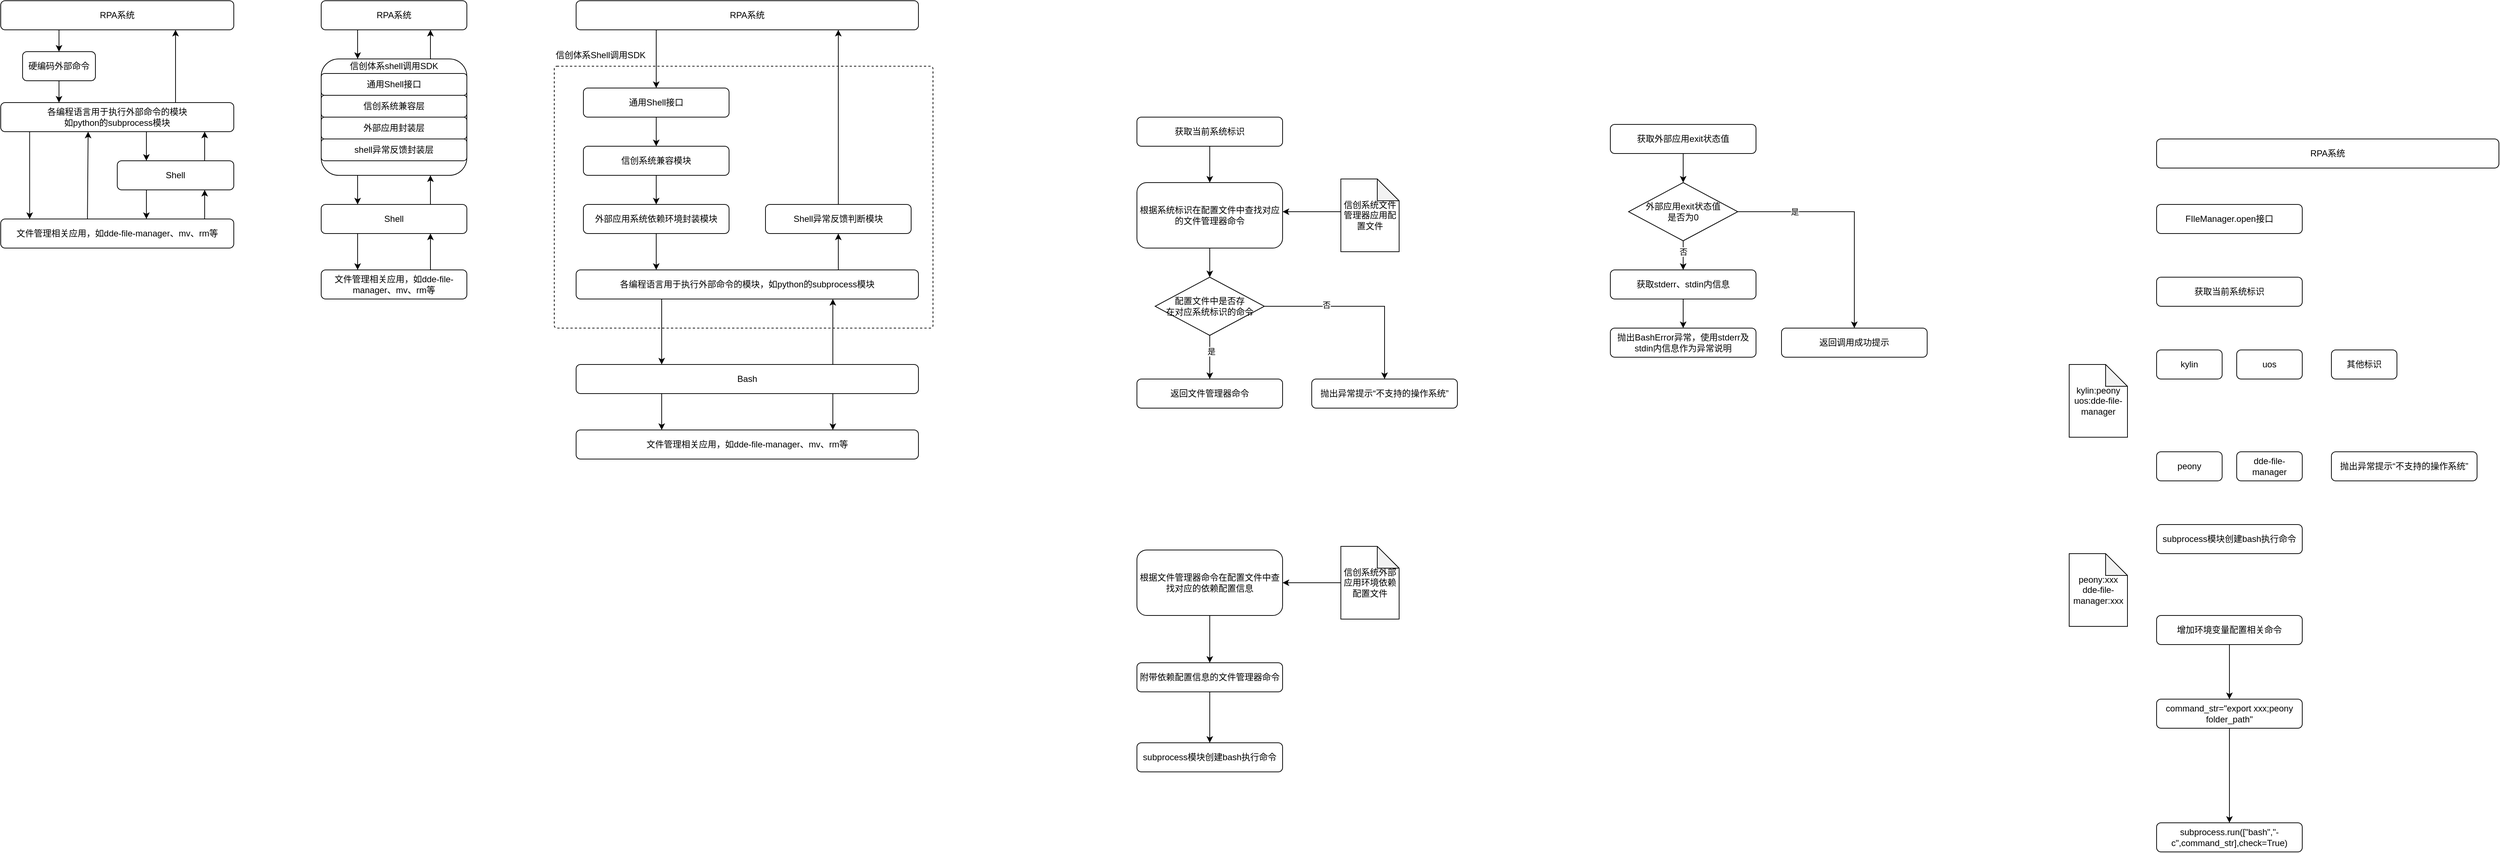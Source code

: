 <mxfile version="22.0.8" type="github">
  <diagram name="第 1 页" id="TP1V4fHeTRA3vRTPvK3x">
    <mxGraphModel dx="1085" dy="532" grid="1" gridSize="10" guides="1" tooltips="1" connect="1" arrows="1" fold="1" page="1" pageScale="1" pageWidth="827" pageHeight="1169" math="0" shadow="0">
      <root>
        <mxCell id="0" />
        <mxCell id="1" parent="0" />
        <mxCell id="4PUE3C8j-RCjqCMSjhHY-39" value="" style="rounded=1;whiteSpace=wrap;html=1;dashed=1;arcSize=1;" vertex="1" parent="1">
          <mxGeometry x="920" y="250" width="520" height="360" as="geometry" />
        </mxCell>
        <mxCell id="4PUE3C8j-RCjqCMSjhHY-73" style="edgeStyle=orthogonalEdgeStyle;rounded=0;orthogonalLoop=1;jettySize=auto;html=1;exitX=0.25;exitY=1;exitDx=0;exitDy=0;entryX=0.5;entryY=0;entryDx=0;entryDy=0;" edge="1" parent="1" source="4PUE3C8j-RCjqCMSjhHY-1" target="4PUE3C8j-RCjqCMSjhHY-72">
          <mxGeometry relative="1" as="geometry" />
        </mxCell>
        <mxCell id="4PUE3C8j-RCjqCMSjhHY-1" value="RPA系统" style="rounded=1;whiteSpace=wrap;html=1;" vertex="1" parent="1">
          <mxGeometry x="160" y="160" width="320" height="40" as="geometry" />
        </mxCell>
        <mxCell id="4PUE3C8j-RCjqCMSjhHY-75" style="edgeStyle=orthogonalEdgeStyle;rounded=0;orthogonalLoop=1;jettySize=auto;html=1;entryX=0.75;entryY=1;entryDx=0;entryDy=0;exitX=0.75;exitY=0;exitDx=0;exitDy=0;" edge="1" parent="1" source="4PUE3C8j-RCjqCMSjhHY-2" target="4PUE3C8j-RCjqCMSjhHY-1">
          <mxGeometry relative="1" as="geometry" />
        </mxCell>
        <mxCell id="4PUE3C8j-RCjqCMSjhHY-81" style="edgeStyle=orthogonalEdgeStyle;rounded=0;orthogonalLoop=1;jettySize=auto;html=1;entryX=0.25;entryY=0;entryDx=0;entryDy=0;" edge="1" parent="1" source="4PUE3C8j-RCjqCMSjhHY-2" target="4PUE3C8j-RCjqCMSjhHY-3">
          <mxGeometry relative="1" as="geometry">
            <Array as="points">
              <mxPoint x="360" y="350" />
              <mxPoint x="360" y="350" />
            </Array>
          </mxGeometry>
        </mxCell>
        <mxCell id="4PUE3C8j-RCjqCMSjhHY-86" style="edgeStyle=orthogonalEdgeStyle;rounded=0;orthogonalLoop=1;jettySize=auto;html=1;exitX=0.124;exitY=0.992;exitDx=0;exitDy=0;exitPerimeter=0;" edge="1" parent="1" source="4PUE3C8j-RCjqCMSjhHY-2" target="4PUE3C8j-RCjqCMSjhHY-4">
          <mxGeometry relative="1" as="geometry">
            <mxPoint x="310" y="360" as="targetPoint" />
            <Array as="points">
              <mxPoint x="200" y="430" />
              <mxPoint x="200" y="430" />
            </Array>
          </mxGeometry>
        </mxCell>
        <mxCell id="4PUE3C8j-RCjqCMSjhHY-2" value="各编程语言用于执行外部命令的模块&lt;br&gt;如python的subprocess模块" style="rounded=1;whiteSpace=wrap;html=1;" vertex="1" parent="1">
          <mxGeometry x="160" y="300" width="320" height="40" as="geometry" />
        </mxCell>
        <mxCell id="4PUE3C8j-RCjqCMSjhHY-83" style="edgeStyle=orthogonalEdgeStyle;rounded=0;orthogonalLoop=1;jettySize=auto;html=1;exitX=0.75;exitY=0;exitDx=0;exitDy=0;" edge="1" parent="1" source="4PUE3C8j-RCjqCMSjhHY-3">
          <mxGeometry relative="1" as="geometry">
            <mxPoint x="440" y="340" as="targetPoint" />
            <Array as="points">
              <mxPoint x="440" y="340" />
            </Array>
          </mxGeometry>
        </mxCell>
        <mxCell id="4PUE3C8j-RCjqCMSjhHY-84" value="" style="edgeStyle=orthogonalEdgeStyle;rounded=0;orthogonalLoop=1;jettySize=auto;html=1;" edge="1" parent="1" source="4PUE3C8j-RCjqCMSjhHY-3" target="4PUE3C8j-RCjqCMSjhHY-4">
          <mxGeometry relative="1" as="geometry">
            <Array as="points">
              <mxPoint x="360" y="430" />
              <mxPoint x="360" y="430" />
            </Array>
          </mxGeometry>
        </mxCell>
        <mxCell id="4PUE3C8j-RCjqCMSjhHY-3" value="Shell" style="rounded=1;whiteSpace=wrap;html=1;" vertex="1" parent="1">
          <mxGeometry x="320" y="380" width="160" height="40" as="geometry" />
        </mxCell>
        <mxCell id="4PUE3C8j-RCjqCMSjhHY-85" style="edgeStyle=orthogonalEdgeStyle;rounded=0;orthogonalLoop=1;jettySize=auto;html=1;entryX=0.75;entryY=1;entryDx=0;entryDy=0;" edge="1" parent="1" source="4PUE3C8j-RCjqCMSjhHY-4" target="4PUE3C8j-RCjqCMSjhHY-3">
          <mxGeometry relative="1" as="geometry">
            <Array as="points">
              <mxPoint x="440" y="450" />
              <mxPoint x="440" y="450" />
            </Array>
          </mxGeometry>
        </mxCell>
        <mxCell id="4PUE3C8j-RCjqCMSjhHY-88" style="edgeStyle=orthogonalEdgeStyle;rounded=0;orthogonalLoop=1;jettySize=auto;html=1;exitX=0.372;exitY=0.032;exitDx=0;exitDy=0;exitPerimeter=0;" edge="1" parent="1" source="4PUE3C8j-RCjqCMSjhHY-4" target="4PUE3C8j-RCjqCMSjhHY-2">
          <mxGeometry relative="1" as="geometry">
            <Array as="points">
              <mxPoint x="280" y="461" />
            </Array>
          </mxGeometry>
        </mxCell>
        <mxCell id="4PUE3C8j-RCjqCMSjhHY-4" value="文件管理相关应用，如dde-file-manager、mv、rm等" style="rounded=1;whiteSpace=wrap;html=1;" vertex="1" parent="1">
          <mxGeometry x="160" y="460" width="320" height="40" as="geometry" />
        </mxCell>
        <mxCell id="4PUE3C8j-RCjqCMSjhHY-16" style="edgeStyle=orthogonalEdgeStyle;rounded=0;orthogonalLoop=1;jettySize=auto;html=1;entryX=0.25;entryY=0;entryDx=0;entryDy=0;" edge="1" source="4PUE3C8j-RCjqCMSjhHY-17" target="4PUE3C8j-RCjqCMSjhHY-20" parent="1">
          <mxGeometry relative="1" as="geometry">
            <Array as="points">
              <mxPoint x="650" y="210" />
              <mxPoint x="650" y="210" />
            </Array>
          </mxGeometry>
        </mxCell>
        <mxCell id="4PUE3C8j-RCjqCMSjhHY-17" value="RPA系统" style="rounded=1;whiteSpace=wrap;html=1;" vertex="1" parent="1">
          <mxGeometry x="600" y="160" width="200" height="40" as="geometry" />
        </mxCell>
        <mxCell id="4PUE3C8j-RCjqCMSjhHY-18" style="edgeStyle=orthogonalEdgeStyle;rounded=0;orthogonalLoop=1;jettySize=auto;html=1;entryX=0.25;entryY=0;entryDx=0;entryDy=0;" edge="1" source="4PUE3C8j-RCjqCMSjhHY-20" target="4PUE3C8j-RCjqCMSjhHY-23" parent="1">
          <mxGeometry relative="1" as="geometry">
            <Array as="points">
              <mxPoint x="650" y="290" />
              <mxPoint x="650" y="290" />
            </Array>
          </mxGeometry>
        </mxCell>
        <mxCell id="4PUE3C8j-RCjqCMSjhHY-19" style="edgeStyle=orthogonalEdgeStyle;rounded=0;orthogonalLoop=1;jettySize=auto;html=1;entryX=0.75;entryY=1;entryDx=0;entryDy=0;" edge="1" source="4PUE3C8j-RCjqCMSjhHY-20" target="4PUE3C8j-RCjqCMSjhHY-17" parent="1">
          <mxGeometry relative="1" as="geometry">
            <Array as="points">
              <mxPoint x="750" y="230" />
              <mxPoint x="750" y="230" />
            </Array>
          </mxGeometry>
        </mxCell>
        <mxCell id="4PUE3C8j-RCjqCMSjhHY-20" value="" style="rounded=1;whiteSpace=wrap;html=1;" vertex="1" parent="1">
          <mxGeometry x="600" y="240" width="200" height="160" as="geometry" />
        </mxCell>
        <mxCell id="4PUE3C8j-RCjqCMSjhHY-21" style="edgeStyle=orthogonalEdgeStyle;rounded=0;orthogonalLoop=1;jettySize=auto;html=1;entryX=0.25;entryY=0;entryDx=0;entryDy=0;" edge="1" source="4PUE3C8j-RCjqCMSjhHY-23" target="4PUE3C8j-RCjqCMSjhHY-25" parent="1">
          <mxGeometry relative="1" as="geometry">
            <Array as="points">
              <mxPoint x="650" y="510" />
              <mxPoint x="650" y="510" />
            </Array>
          </mxGeometry>
        </mxCell>
        <mxCell id="4PUE3C8j-RCjqCMSjhHY-32" style="edgeStyle=orthogonalEdgeStyle;rounded=0;orthogonalLoop=1;jettySize=auto;html=1;entryX=0.75;entryY=1;entryDx=0;entryDy=0;" edge="1" parent="1" source="4PUE3C8j-RCjqCMSjhHY-23" target="4PUE3C8j-RCjqCMSjhHY-20">
          <mxGeometry relative="1" as="geometry">
            <Array as="points">
              <mxPoint x="750" y="430" />
              <mxPoint x="750" y="430" />
            </Array>
          </mxGeometry>
        </mxCell>
        <mxCell id="4PUE3C8j-RCjqCMSjhHY-23" value="Shell" style="rounded=1;whiteSpace=wrap;html=1;" vertex="1" parent="1">
          <mxGeometry x="600" y="440" width="200" height="40" as="geometry" />
        </mxCell>
        <mxCell id="4PUE3C8j-RCjqCMSjhHY-24" style="edgeStyle=orthogonalEdgeStyle;rounded=0;orthogonalLoop=1;jettySize=auto;html=1;entryX=0.75;entryY=1;entryDx=0;entryDy=0;" edge="1" source="4PUE3C8j-RCjqCMSjhHY-25" target="4PUE3C8j-RCjqCMSjhHY-23" parent="1">
          <mxGeometry relative="1" as="geometry">
            <Array as="points">
              <mxPoint x="750" y="530" />
              <mxPoint x="750" y="530" />
            </Array>
          </mxGeometry>
        </mxCell>
        <mxCell id="4PUE3C8j-RCjqCMSjhHY-25" value="文件管理相关应用，如dde-file-manager、mv、rm等" style="rounded=1;whiteSpace=wrap;html=1;" vertex="1" parent="1">
          <mxGeometry x="600" y="530" width="200" height="40" as="geometry" />
        </mxCell>
        <mxCell id="4PUE3C8j-RCjqCMSjhHY-26" value="通用Shell接口" style="rounded=1;whiteSpace=wrap;html=1;" vertex="1" parent="1">
          <mxGeometry x="600" y="260" width="200" height="30" as="geometry" />
        </mxCell>
        <mxCell id="4PUE3C8j-RCjqCMSjhHY-29" value="信创系统兼容层" style="rounded=1;whiteSpace=wrap;html=1;" vertex="1" parent="1">
          <mxGeometry x="600" y="290" width="200" height="30" as="geometry" />
        </mxCell>
        <mxCell id="4PUE3C8j-RCjqCMSjhHY-30" value="shell异常反馈封装层" style="rounded=1;whiteSpace=wrap;html=1;" vertex="1" parent="1">
          <mxGeometry x="600" y="350" width="200" height="30" as="geometry" />
        </mxCell>
        <mxCell id="4PUE3C8j-RCjqCMSjhHY-31" value="外部应用封装层" style="rounded=1;whiteSpace=wrap;html=1;" vertex="1" parent="1">
          <mxGeometry x="600" y="320" width="200" height="30" as="geometry" />
        </mxCell>
        <mxCell id="4PUE3C8j-RCjqCMSjhHY-33" value="信创体系shell调用SDK" style="text;html=1;strokeColor=none;fillColor=none;align=center;verticalAlign=middle;whiteSpace=wrap;rounded=0;" vertex="1" parent="1">
          <mxGeometry x="630" y="240" width="140" height="20" as="geometry" />
        </mxCell>
        <mxCell id="4PUE3C8j-RCjqCMSjhHY-51" style="edgeStyle=orthogonalEdgeStyle;rounded=0;orthogonalLoop=1;jettySize=auto;html=1;entryX=0.5;entryY=0;entryDx=0;entryDy=0;" edge="1" parent="1" source="4PUE3C8j-RCjqCMSjhHY-34" target="4PUE3C8j-RCjqCMSjhHY-46">
          <mxGeometry relative="1" as="geometry" />
        </mxCell>
        <mxCell id="4PUE3C8j-RCjqCMSjhHY-34" value="通用Shell接口" style="rounded=1;whiteSpace=wrap;html=1;" vertex="1" parent="1">
          <mxGeometry x="960" y="280" width="200" height="40" as="geometry" />
        </mxCell>
        <mxCell id="4PUE3C8j-RCjqCMSjhHY-99" style="edgeStyle=orthogonalEdgeStyle;rounded=0;orthogonalLoop=1;jettySize=auto;html=1;entryX=0.75;entryY=1;entryDx=0;entryDy=0;" edge="1" parent="1" source="4PUE3C8j-RCjqCMSjhHY-41" target="4PUE3C8j-RCjqCMSjhHY-91">
          <mxGeometry relative="1" as="geometry">
            <Array as="points">
              <mxPoint x="1303" y="615" />
            </Array>
          </mxGeometry>
        </mxCell>
        <mxCell id="4PUE3C8j-RCjqCMSjhHY-101" style="edgeStyle=orthogonalEdgeStyle;rounded=0;orthogonalLoop=1;jettySize=auto;html=1;entryX=0.25;entryY=0;entryDx=0;entryDy=0;" edge="1" parent="1" source="4PUE3C8j-RCjqCMSjhHY-41" target="4PUE3C8j-RCjqCMSjhHY-100">
          <mxGeometry relative="1" as="geometry">
            <Array as="points">
              <mxPoint x="1068" y="725" />
            </Array>
          </mxGeometry>
        </mxCell>
        <mxCell id="4PUE3C8j-RCjqCMSjhHY-102" style="edgeStyle=orthogonalEdgeStyle;rounded=0;orthogonalLoop=1;jettySize=auto;html=1;entryX=0.75;entryY=0;entryDx=0;entryDy=0;" edge="1" parent="1" source="4PUE3C8j-RCjqCMSjhHY-41" target="4PUE3C8j-RCjqCMSjhHY-100">
          <mxGeometry relative="1" as="geometry">
            <Array as="points">
              <mxPoint x="1303" y="725" />
            </Array>
          </mxGeometry>
        </mxCell>
        <mxCell id="4PUE3C8j-RCjqCMSjhHY-41" value="Bash" style="rounded=1;whiteSpace=wrap;html=1;" vertex="1" parent="1">
          <mxGeometry x="950" y="660" width="470" height="40" as="geometry" />
        </mxCell>
        <mxCell id="4PUE3C8j-RCjqCMSjhHY-94" style="edgeStyle=orthogonalEdgeStyle;rounded=0;orthogonalLoop=1;jettySize=auto;html=1;" edge="1" parent="1" source="4PUE3C8j-RCjqCMSjhHY-44" target="4PUE3C8j-RCjqCMSjhHY-80">
          <mxGeometry relative="1" as="geometry">
            <Array as="points">
              <mxPoint x="1310" y="210" />
              <mxPoint x="1310" y="210" />
            </Array>
          </mxGeometry>
        </mxCell>
        <mxCell id="4PUE3C8j-RCjqCMSjhHY-44" value="Shell异常反馈判断模块" style="rounded=1;whiteSpace=wrap;html=1;" vertex="1" parent="1">
          <mxGeometry x="1210" y="440" width="200" height="40" as="geometry" />
        </mxCell>
        <mxCell id="4PUE3C8j-RCjqCMSjhHY-52" style="edgeStyle=orthogonalEdgeStyle;rounded=0;orthogonalLoop=1;jettySize=auto;html=1;" edge="1" parent="1" source="4PUE3C8j-RCjqCMSjhHY-46" target="4PUE3C8j-RCjqCMSjhHY-47">
          <mxGeometry relative="1" as="geometry">
            <Array as="points">
              <mxPoint x="1060" y="430" />
              <mxPoint x="1060" y="430" />
            </Array>
          </mxGeometry>
        </mxCell>
        <mxCell id="4PUE3C8j-RCjqCMSjhHY-46" value="信创系统兼容模块" style="rounded=1;whiteSpace=wrap;html=1;" vertex="1" parent="1">
          <mxGeometry x="960" y="360" width="200" height="40" as="geometry" />
        </mxCell>
        <mxCell id="4PUE3C8j-RCjqCMSjhHY-92" style="edgeStyle=orthogonalEdgeStyle;rounded=0;orthogonalLoop=1;jettySize=auto;html=1;" edge="1" parent="1" source="4PUE3C8j-RCjqCMSjhHY-47" target="4PUE3C8j-RCjqCMSjhHY-91">
          <mxGeometry relative="1" as="geometry">
            <Array as="points">
              <mxPoint x="1060" y="520" />
              <mxPoint x="1060" y="520" />
            </Array>
          </mxGeometry>
        </mxCell>
        <mxCell id="4PUE3C8j-RCjqCMSjhHY-47" value="外部应用系统依赖环境封装模块" style="rounded=1;whiteSpace=wrap;html=1;" vertex="1" parent="1">
          <mxGeometry x="960" y="440" width="200" height="40" as="geometry" />
        </mxCell>
        <mxCell id="4PUE3C8j-RCjqCMSjhHY-74" style="edgeStyle=orthogonalEdgeStyle;rounded=0;orthogonalLoop=1;jettySize=auto;html=1;entryX=0.25;entryY=0;entryDx=0;entryDy=0;" edge="1" parent="1" source="4PUE3C8j-RCjqCMSjhHY-72" target="4PUE3C8j-RCjqCMSjhHY-2">
          <mxGeometry relative="1" as="geometry" />
        </mxCell>
        <mxCell id="4PUE3C8j-RCjqCMSjhHY-72" value="硬编码外部命令" style="rounded=1;whiteSpace=wrap;html=1;" vertex="1" parent="1">
          <mxGeometry x="190" y="230" width="100" height="40" as="geometry" />
        </mxCell>
        <mxCell id="4PUE3C8j-RCjqCMSjhHY-96" style="edgeStyle=orthogonalEdgeStyle;rounded=0;orthogonalLoop=1;jettySize=auto;html=1;" edge="1" parent="1" source="4PUE3C8j-RCjqCMSjhHY-80" target="4PUE3C8j-RCjqCMSjhHY-34">
          <mxGeometry relative="1" as="geometry">
            <Array as="points">
              <mxPoint x="1060" y="220" />
              <mxPoint x="1060" y="220" />
            </Array>
          </mxGeometry>
        </mxCell>
        <mxCell id="4PUE3C8j-RCjqCMSjhHY-80" value="RPA系统" style="rounded=1;whiteSpace=wrap;html=1;" vertex="1" parent="1">
          <mxGeometry x="950" y="160" width="470" height="40" as="geometry" />
        </mxCell>
        <mxCell id="4PUE3C8j-RCjqCMSjhHY-95" style="edgeStyle=orthogonalEdgeStyle;rounded=0;orthogonalLoop=1;jettySize=auto;html=1;" edge="1" parent="1" source="4PUE3C8j-RCjqCMSjhHY-91" target="4PUE3C8j-RCjqCMSjhHY-44">
          <mxGeometry relative="1" as="geometry">
            <Array as="points">
              <mxPoint x="1310" y="520" />
              <mxPoint x="1310" y="520" />
            </Array>
          </mxGeometry>
        </mxCell>
        <mxCell id="4PUE3C8j-RCjqCMSjhHY-98" style="edgeStyle=orthogonalEdgeStyle;rounded=0;orthogonalLoop=1;jettySize=auto;html=1;entryX=0.25;entryY=0;entryDx=0;entryDy=0;" edge="1" parent="1" source="4PUE3C8j-RCjqCMSjhHY-91" target="4PUE3C8j-RCjqCMSjhHY-41">
          <mxGeometry relative="1" as="geometry">
            <Array as="points">
              <mxPoint x="1068" y="615" />
            </Array>
          </mxGeometry>
        </mxCell>
        <mxCell id="4PUE3C8j-RCjqCMSjhHY-91" value="各编程语言用于执行外部命令的模块，如python的subprocess模块" style="rounded=1;whiteSpace=wrap;html=1;" vertex="1" parent="1">
          <mxGeometry x="950" y="530" width="470" height="40" as="geometry" />
        </mxCell>
        <mxCell id="4PUE3C8j-RCjqCMSjhHY-100" value="文件管理相关应用，如dde-file-manager、mv、rm等" style="rounded=1;whiteSpace=wrap;html=1;" vertex="1" parent="1">
          <mxGeometry x="950" y="750" width="470" height="40" as="geometry" />
        </mxCell>
        <mxCell id="4PUE3C8j-RCjqCMSjhHY-103" value="信创体系Shell调用SDK" style="text;html=1;strokeColor=none;fillColor=none;align=left;verticalAlign=middle;whiteSpace=wrap;rounded=0;" vertex="1" parent="1">
          <mxGeometry x="920" y="220" width="140" height="30" as="geometry" />
        </mxCell>
        <mxCell id="4PUE3C8j-RCjqCMSjhHY-112" style="edgeStyle=orthogonalEdgeStyle;rounded=0;orthogonalLoop=1;jettySize=auto;html=1;" edge="1" parent="1" source="4PUE3C8j-RCjqCMSjhHY-105" target="4PUE3C8j-RCjqCMSjhHY-108">
          <mxGeometry relative="1" as="geometry">
            <Array as="points">
              <mxPoint x="1990" y="450" />
              <mxPoint x="1990" y="450" />
            </Array>
          </mxGeometry>
        </mxCell>
        <mxCell id="4PUE3C8j-RCjqCMSjhHY-105" value="信创系统文件管理器应用配置文件" style="shape=note;whiteSpace=wrap;html=1;backgroundOutline=1;darkOpacity=0.05;" vertex="1" parent="1">
          <mxGeometry x="2000" y="405" width="80" height="100" as="geometry" />
        </mxCell>
        <mxCell id="4PUE3C8j-RCjqCMSjhHY-113" style="edgeStyle=orthogonalEdgeStyle;rounded=0;orthogonalLoop=1;jettySize=auto;html=1;" edge="1" parent="1" source="4PUE3C8j-RCjqCMSjhHY-106" target="4PUE3C8j-RCjqCMSjhHY-108">
          <mxGeometry relative="1" as="geometry" />
        </mxCell>
        <mxCell id="4PUE3C8j-RCjqCMSjhHY-106" value="获取当前系统标识" style="rounded=1;whiteSpace=wrap;html=1;" vertex="1" parent="1">
          <mxGeometry x="1720" y="320" width="200" height="40" as="geometry" />
        </mxCell>
        <mxCell id="4PUE3C8j-RCjqCMSjhHY-132" style="edgeStyle=orthogonalEdgeStyle;rounded=0;orthogonalLoop=1;jettySize=auto;html=1;" edge="1" parent="1" source="4PUE3C8j-RCjqCMSjhHY-108" target="4PUE3C8j-RCjqCMSjhHY-131">
          <mxGeometry relative="1" as="geometry" />
        </mxCell>
        <mxCell id="4PUE3C8j-RCjqCMSjhHY-108" value="根据系统标识在配置文件中查找对应的文件管理器命令" style="rounded=1;whiteSpace=wrap;html=1;" vertex="1" parent="1">
          <mxGeometry x="1720" y="410" width="200" height="90" as="geometry" />
        </mxCell>
        <mxCell id="4PUE3C8j-RCjqCMSjhHY-115" value="返回文件管理器命令" style="rounded=1;whiteSpace=wrap;html=1;" vertex="1" parent="1">
          <mxGeometry x="1720" y="680" width="200" height="40" as="geometry" />
        </mxCell>
        <mxCell id="4PUE3C8j-RCjqCMSjhHY-122" style="edgeStyle=orthogonalEdgeStyle;rounded=0;orthogonalLoop=1;jettySize=auto;html=1;" edge="1" parent="1" source="4PUE3C8j-RCjqCMSjhHY-118" target="4PUE3C8j-RCjqCMSjhHY-120">
          <mxGeometry relative="1" as="geometry" />
        </mxCell>
        <mxCell id="4PUE3C8j-RCjqCMSjhHY-118" value="信创系统外部应用环境依赖配置文件" style="shape=note;whiteSpace=wrap;html=1;backgroundOutline=1;darkOpacity=0.05;" vertex="1" parent="1">
          <mxGeometry x="2000" y="910" width="80" height="100" as="geometry" />
        </mxCell>
        <mxCell id="4PUE3C8j-RCjqCMSjhHY-139" style="edgeStyle=orthogonalEdgeStyle;rounded=0;orthogonalLoop=1;jettySize=auto;html=1;" edge="1" parent="1" source="4PUE3C8j-RCjqCMSjhHY-120" target="4PUE3C8j-RCjqCMSjhHY-123">
          <mxGeometry relative="1" as="geometry" />
        </mxCell>
        <mxCell id="4PUE3C8j-RCjqCMSjhHY-120" value="根据文件管理器命令在配置文件中查找对应的依赖配置信息" style="rounded=1;whiteSpace=wrap;html=1;" vertex="1" parent="1">
          <mxGeometry x="1720" y="915" width="200" height="90" as="geometry" />
        </mxCell>
        <mxCell id="4PUE3C8j-RCjqCMSjhHY-128" style="edgeStyle=orthogonalEdgeStyle;rounded=0;orthogonalLoop=1;jettySize=auto;html=1;" edge="1" parent="1" source="4PUE3C8j-RCjqCMSjhHY-123" target="4PUE3C8j-RCjqCMSjhHY-126">
          <mxGeometry relative="1" as="geometry" />
        </mxCell>
        <mxCell id="4PUE3C8j-RCjqCMSjhHY-123" value="附带依赖配置信息的文件管理器命令" style="rounded=1;whiteSpace=wrap;html=1;" vertex="1" parent="1">
          <mxGeometry x="1720" y="1070" width="200" height="40" as="geometry" />
        </mxCell>
        <mxCell id="4PUE3C8j-RCjqCMSjhHY-126" value="subprocess模块创建bash执行命令" style="rounded=1;whiteSpace=wrap;html=1;" vertex="1" parent="1">
          <mxGeometry x="1720" y="1180" width="200" height="40" as="geometry" />
        </mxCell>
        <mxCell id="4PUE3C8j-RCjqCMSjhHY-133" style="edgeStyle=orthogonalEdgeStyle;rounded=0;orthogonalLoop=1;jettySize=auto;html=1;" edge="1" parent="1" source="4PUE3C8j-RCjqCMSjhHY-131" target="4PUE3C8j-RCjqCMSjhHY-115">
          <mxGeometry relative="1" as="geometry" />
        </mxCell>
        <mxCell id="4PUE3C8j-RCjqCMSjhHY-134" value="是" style="edgeLabel;html=1;align=center;verticalAlign=middle;resizable=0;points=[];" vertex="1" connectable="0" parent="4PUE3C8j-RCjqCMSjhHY-133">
          <mxGeometry x="-0.264" y="2" relative="1" as="geometry">
            <mxPoint as="offset" />
          </mxGeometry>
        </mxCell>
        <mxCell id="4PUE3C8j-RCjqCMSjhHY-136" style="edgeStyle=orthogonalEdgeStyle;rounded=0;orthogonalLoop=1;jettySize=auto;html=1;" edge="1" parent="1" source="4PUE3C8j-RCjqCMSjhHY-131" target="4PUE3C8j-RCjqCMSjhHY-135">
          <mxGeometry relative="1" as="geometry" />
        </mxCell>
        <mxCell id="4PUE3C8j-RCjqCMSjhHY-137" value="否" style="edgeLabel;html=1;align=center;verticalAlign=middle;resizable=0;points=[];" vertex="1" connectable="0" parent="4PUE3C8j-RCjqCMSjhHY-136">
          <mxGeometry x="-0.362" y="2" relative="1" as="geometry">
            <mxPoint as="offset" />
          </mxGeometry>
        </mxCell>
        <mxCell id="4PUE3C8j-RCjqCMSjhHY-131" value="配置文件中是否存&lt;br&gt;在对应系统标识的命令" style="rhombus;whiteSpace=wrap;html=1;" vertex="1" parent="1">
          <mxGeometry x="1745" y="540" width="150" height="80" as="geometry" />
        </mxCell>
        <mxCell id="4PUE3C8j-RCjqCMSjhHY-135" value="抛出异常提示“不支持的操作系统”" style="rounded=1;whiteSpace=wrap;html=1;" vertex="1" parent="1">
          <mxGeometry x="1960" y="680" width="200" height="40" as="geometry" />
        </mxCell>
        <mxCell id="4PUE3C8j-RCjqCMSjhHY-161" style="edgeStyle=orthogonalEdgeStyle;rounded=0;orthogonalLoop=1;jettySize=auto;html=1;" edge="1" parent="1" source="4PUE3C8j-RCjqCMSjhHY-151" target="4PUE3C8j-RCjqCMSjhHY-160">
          <mxGeometry relative="1" as="geometry" />
        </mxCell>
        <mxCell id="4PUE3C8j-RCjqCMSjhHY-151" value="获取stderr、stdin内信息" style="rounded=1;whiteSpace=wrap;html=1;" vertex="1" parent="1">
          <mxGeometry x="2370" y="530" width="200" height="40" as="geometry" />
        </mxCell>
        <mxCell id="4PUE3C8j-RCjqCMSjhHY-155" style="edgeStyle=orthogonalEdgeStyle;rounded=0;orthogonalLoop=1;jettySize=auto;html=1;" edge="1" parent="1" source="4PUE3C8j-RCjqCMSjhHY-153" target="4PUE3C8j-RCjqCMSjhHY-154">
          <mxGeometry relative="1" as="geometry" />
        </mxCell>
        <mxCell id="4PUE3C8j-RCjqCMSjhHY-153" value="获取外部应用exit状态值" style="rounded=1;whiteSpace=wrap;html=1;" vertex="1" parent="1">
          <mxGeometry x="2370" y="330" width="200" height="40" as="geometry" />
        </mxCell>
        <mxCell id="4PUE3C8j-RCjqCMSjhHY-156" style="edgeStyle=orthogonalEdgeStyle;rounded=0;orthogonalLoop=1;jettySize=auto;html=1;" edge="1" parent="1" source="4PUE3C8j-RCjqCMSjhHY-154" target="4PUE3C8j-RCjqCMSjhHY-151">
          <mxGeometry relative="1" as="geometry" />
        </mxCell>
        <mxCell id="4PUE3C8j-RCjqCMSjhHY-159" value="否" style="edgeLabel;html=1;align=center;verticalAlign=middle;resizable=0;points=[];" vertex="1" connectable="0" parent="4PUE3C8j-RCjqCMSjhHY-156">
          <mxGeometry x="-0.259" relative="1" as="geometry">
            <mxPoint as="offset" />
          </mxGeometry>
        </mxCell>
        <mxCell id="4PUE3C8j-RCjqCMSjhHY-163" style="edgeStyle=orthogonalEdgeStyle;rounded=0;orthogonalLoop=1;jettySize=auto;html=1;" edge="1" parent="1" source="4PUE3C8j-RCjqCMSjhHY-154" target="4PUE3C8j-RCjqCMSjhHY-162">
          <mxGeometry relative="1" as="geometry" />
        </mxCell>
        <mxCell id="4PUE3C8j-RCjqCMSjhHY-165" value="是" style="edgeLabel;html=1;align=center;verticalAlign=middle;resizable=0;points=[];" vertex="1" connectable="0" parent="4PUE3C8j-RCjqCMSjhHY-163">
          <mxGeometry x="-0.517" relative="1" as="geometry">
            <mxPoint as="offset" />
          </mxGeometry>
        </mxCell>
        <mxCell id="4PUE3C8j-RCjqCMSjhHY-154" value="外部应用exit状态值&lt;br&gt;是否为0" style="rhombus;whiteSpace=wrap;html=1;" vertex="1" parent="1">
          <mxGeometry x="2395" y="410" width="150" height="80" as="geometry" />
        </mxCell>
        <mxCell id="4PUE3C8j-RCjqCMSjhHY-160" value="抛出BashError异常，使用stderr及stdin内信息作为异常说明" style="rounded=1;whiteSpace=wrap;html=1;" vertex="1" parent="1">
          <mxGeometry x="2370" y="610" width="200" height="40" as="geometry" />
        </mxCell>
        <mxCell id="4PUE3C8j-RCjqCMSjhHY-162" value="返回调用成功提示" style="rounded=1;whiteSpace=wrap;html=1;" vertex="1" parent="1">
          <mxGeometry x="2605" y="610" width="200" height="40" as="geometry" />
        </mxCell>
        <mxCell id="4PUE3C8j-RCjqCMSjhHY-166" value="RPA系统" style="rounded=1;whiteSpace=wrap;html=1;" vertex="1" parent="1">
          <mxGeometry x="3120" y="350" width="470" height="40" as="geometry" />
        </mxCell>
        <mxCell id="4PUE3C8j-RCjqCMSjhHY-167" value="FIleManager.open接口" style="rounded=1;whiteSpace=wrap;html=1;" vertex="1" parent="1">
          <mxGeometry x="3120" y="440" width="200" height="40" as="geometry" />
        </mxCell>
        <mxCell id="4PUE3C8j-RCjqCMSjhHY-168" value="获取当前系统标识" style="rounded=1;whiteSpace=wrap;html=1;" vertex="1" parent="1">
          <mxGeometry x="3120" y="540" width="200" height="40" as="geometry" />
        </mxCell>
        <mxCell id="4PUE3C8j-RCjqCMSjhHY-169" value="kylin" style="rounded=1;whiteSpace=wrap;html=1;" vertex="1" parent="1">
          <mxGeometry x="3120" y="640" width="90" height="40" as="geometry" />
        </mxCell>
        <mxCell id="4PUE3C8j-RCjqCMSjhHY-170" value="uos" style="rounded=1;whiteSpace=wrap;html=1;" vertex="1" parent="1">
          <mxGeometry x="3230" y="640" width="90" height="40" as="geometry" />
        </mxCell>
        <mxCell id="4PUE3C8j-RCjqCMSjhHY-171" value="kylin:peony&lt;br&gt;uos:dde-file-manager" style="shape=note;whiteSpace=wrap;html=1;backgroundOutline=1;darkOpacity=0.05;" vertex="1" parent="1">
          <mxGeometry x="3000" y="660" width="80" height="100" as="geometry" />
        </mxCell>
        <mxCell id="4PUE3C8j-RCjqCMSjhHY-173" value="peony" style="rounded=1;whiteSpace=wrap;html=1;" vertex="1" parent="1">
          <mxGeometry x="3120" y="780" width="90" height="40" as="geometry" />
        </mxCell>
        <mxCell id="4PUE3C8j-RCjqCMSjhHY-174" value="dde-file-manager" style="rounded=1;whiteSpace=wrap;html=1;" vertex="1" parent="1">
          <mxGeometry x="3230" y="780" width="90" height="40" as="geometry" />
        </mxCell>
        <mxCell id="4PUE3C8j-RCjqCMSjhHY-175" value="其他标识" style="rounded=1;whiteSpace=wrap;html=1;" vertex="1" parent="1">
          <mxGeometry x="3360" y="640" width="90" height="40" as="geometry" />
        </mxCell>
        <mxCell id="4PUE3C8j-RCjqCMSjhHY-176" value="subprocess模块创建bash执行命令" style="rounded=1;whiteSpace=wrap;html=1;" vertex="1" parent="1">
          <mxGeometry x="3120" y="880" width="200" height="40" as="geometry" />
        </mxCell>
        <mxCell id="4PUE3C8j-RCjqCMSjhHY-177" value="peony:xxx&lt;br&gt;dde-file-manager:xxx" style="shape=note;whiteSpace=wrap;html=1;backgroundOutline=1;darkOpacity=0.05;" vertex="1" parent="1">
          <mxGeometry x="3000" y="920" width="80" height="100" as="geometry" />
        </mxCell>
        <mxCell id="4PUE3C8j-RCjqCMSjhHY-178" value="抛出异常提示“不支持的操作系统”" style="rounded=1;whiteSpace=wrap;html=1;" vertex="1" parent="1">
          <mxGeometry x="3360" y="780" width="200" height="40" as="geometry" />
        </mxCell>
        <mxCell id="4PUE3C8j-RCjqCMSjhHY-181" style="edgeStyle=orthogonalEdgeStyle;rounded=0;orthogonalLoop=1;jettySize=auto;html=1;" edge="1" parent="1" source="4PUE3C8j-RCjqCMSjhHY-179" target="4PUE3C8j-RCjqCMSjhHY-180">
          <mxGeometry relative="1" as="geometry" />
        </mxCell>
        <mxCell id="4PUE3C8j-RCjqCMSjhHY-179" value="增加环境变量配置相关命令" style="rounded=1;whiteSpace=wrap;html=1;" vertex="1" parent="1">
          <mxGeometry x="3120" y="1005" width="200" height="40" as="geometry" />
        </mxCell>
        <mxCell id="4PUE3C8j-RCjqCMSjhHY-183" style="edgeStyle=orthogonalEdgeStyle;rounded=0;orthogonalLoop=1;jettySize=auto;html=1;" edge="1" parent="1" source="4PUE3C8j-RCjqCMSjhHY-180" target="4PUE3C8j-RCjqCMSjhHY-182">
          <mxGeometry relative="1" as="geometry" />
        </mxCell>
        <mxCell id="4PUE3C8j-RCjqCMSjhHY-180" value="command_str=&quot;export xxx;peony folder_path&quot;" style="rounded=1;whiteSpace=wrap;html=1;" vertex="1" parent="1">
          <mxGeometry x="3120" y="1120" width="200" height="40" as="geometry" />
        </mxCell>
        <mxCell id="4PUE3C8j-RCjqCMSjhHY-182" value="subprocess.run([&quot;bash&quot;,&quot;-c&quot;,command_str],check=True)" style="rounded=1;whiteSpace=wrap;html=1;" vertex="1" parent="1">
          <mxGeometry x="3120" y="1290" width="200" height="40" as="geometry" />
        </mxCell>
      </root>
    </mxGraphModel>
  </diagram>
</mxfile>
